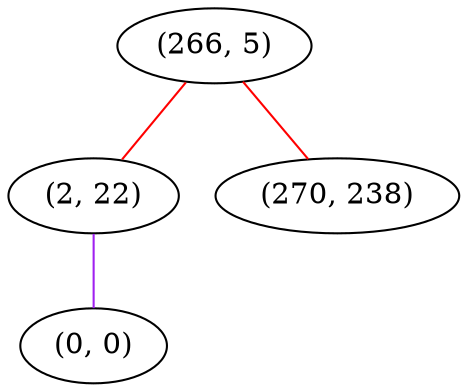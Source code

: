 graph "" {
"(266, 5)";
"(2, 22)";
"(0, 0)";
"(270, 238)";
"(266, 5)" -- "(2, 22)"  [color=red, key=0, weight=1];
"(266, 5)" -- "(270, 238)"  [color=red, key=0, weight=1];
"(2, 22)" -- "(0, 0)"  [color=purple, key=0, weight=4];
}

